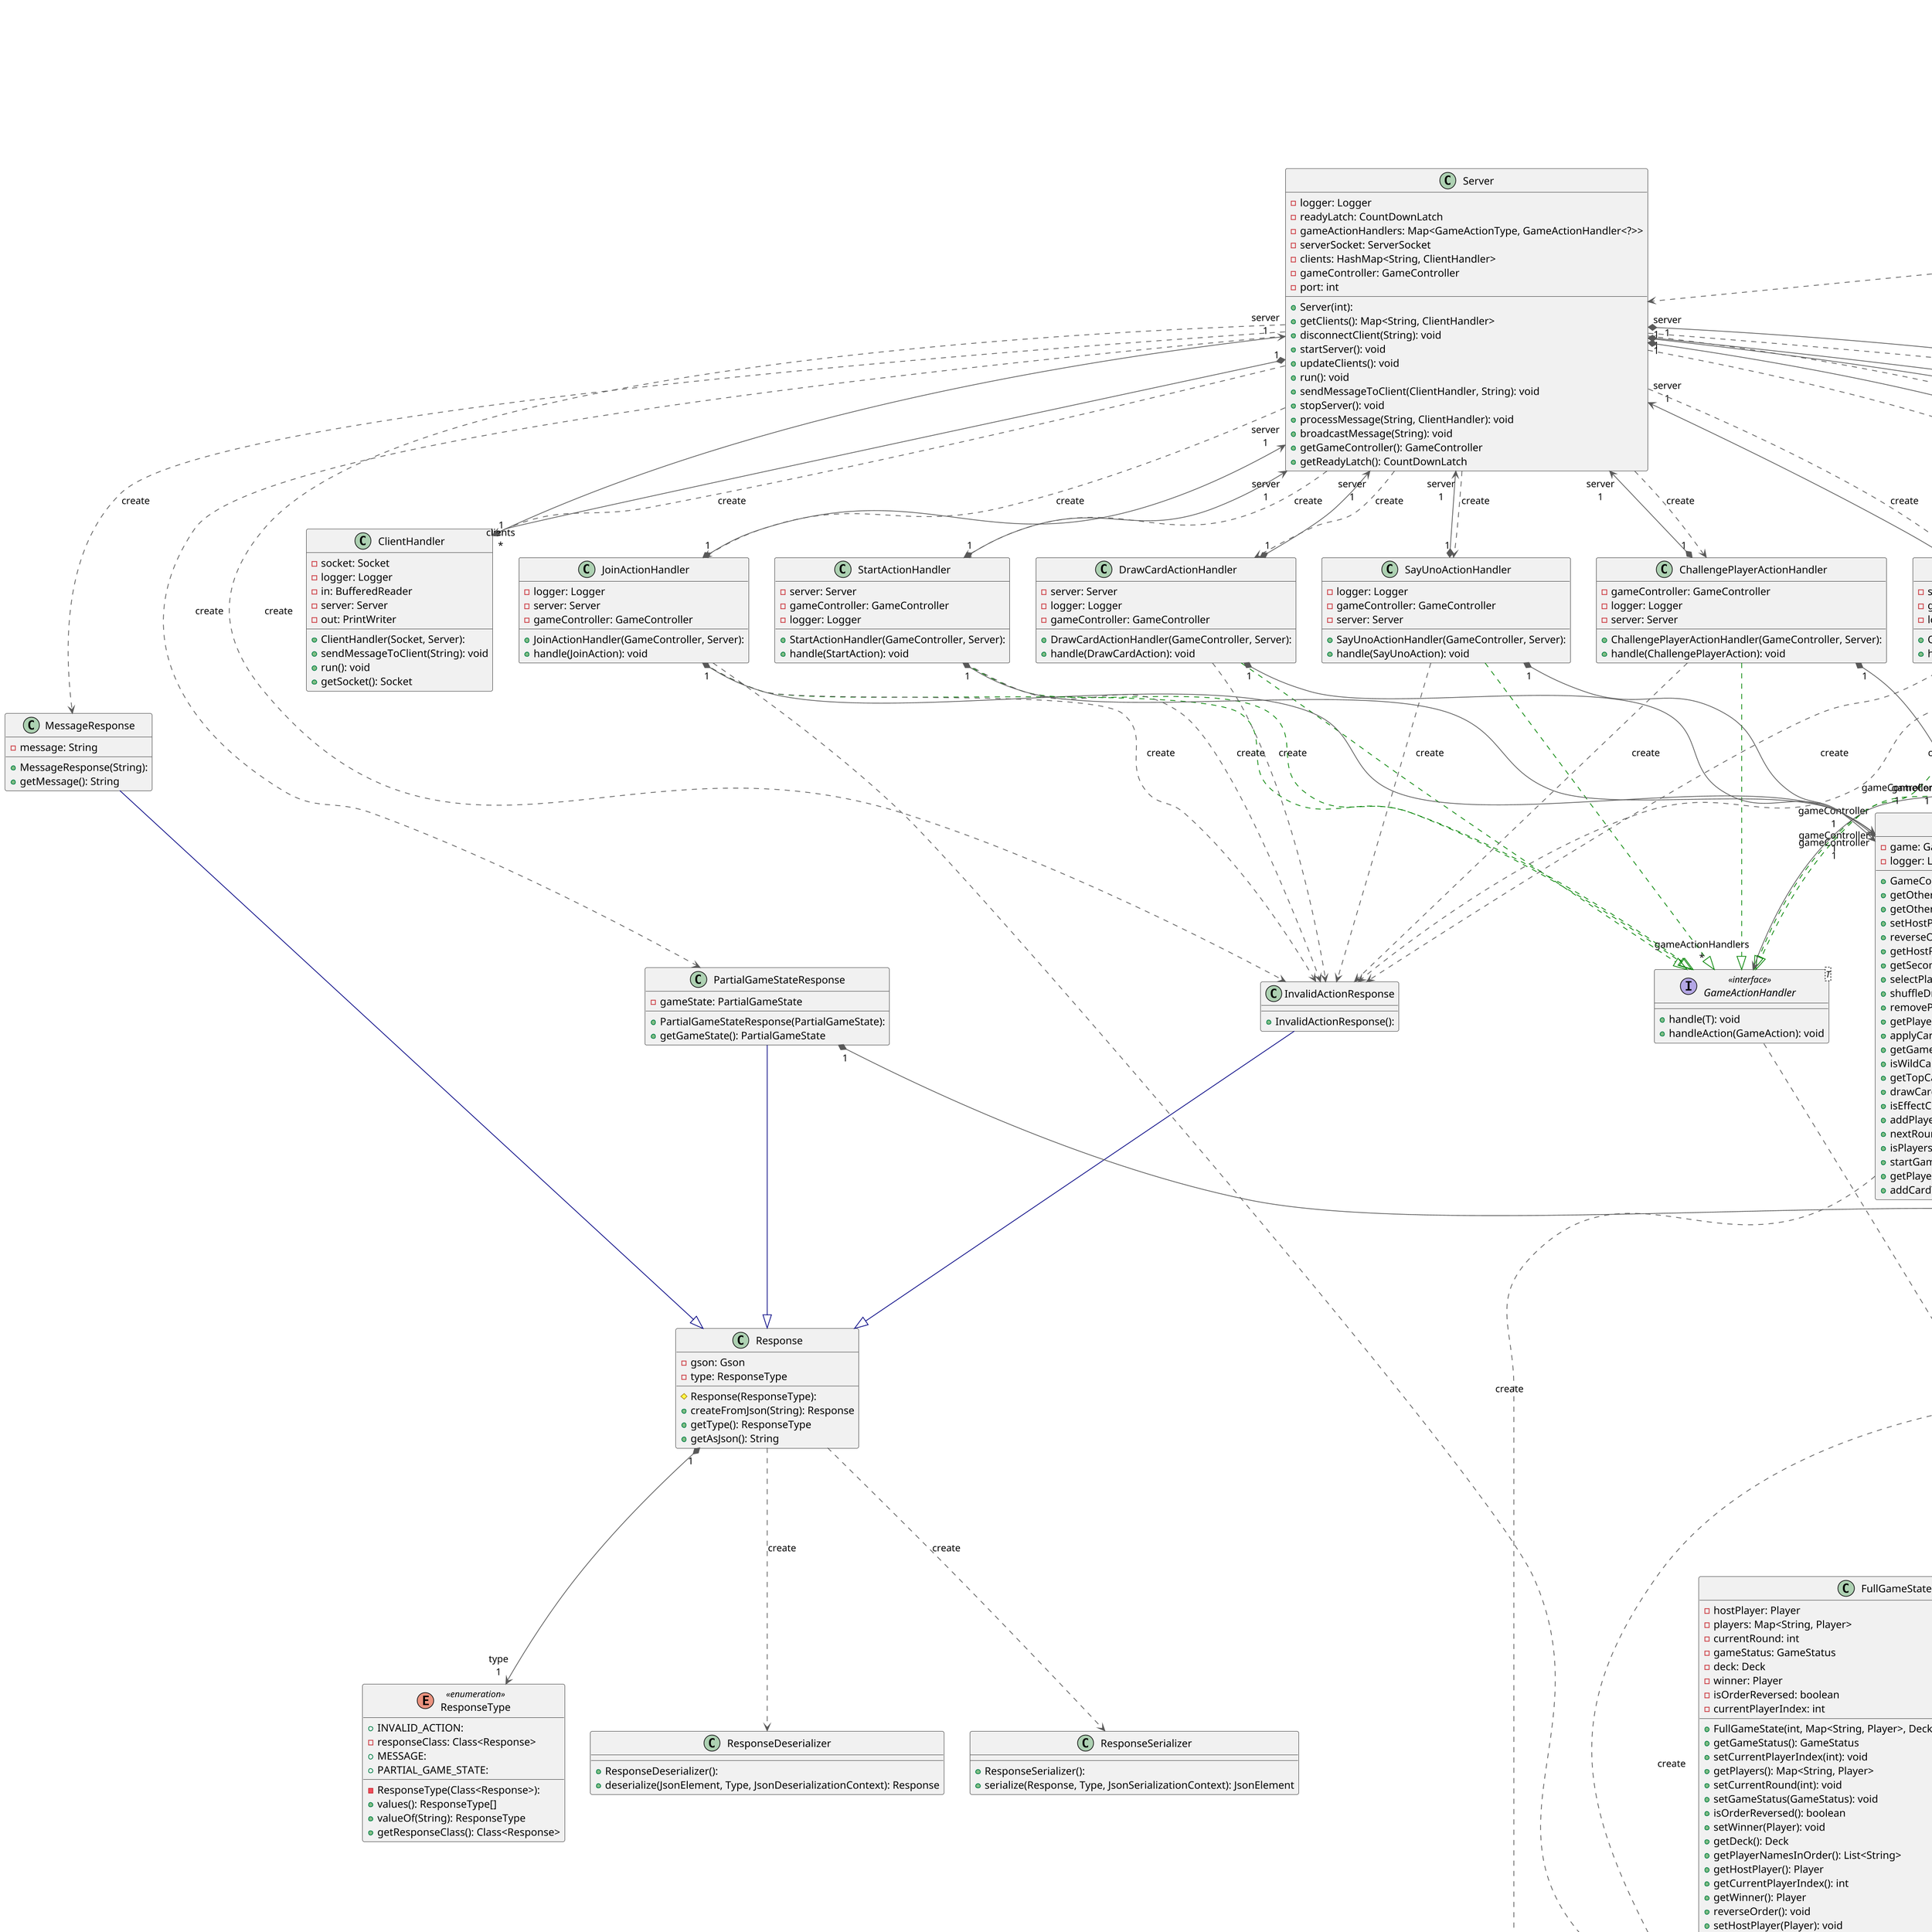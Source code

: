 @startuml

scale 0.5
skinparam dpi 300

class Card {
  + Card(CardColor, CardSymbol):
  - color: CardColor
  - symbol: CardSymbol
  + getSymbol(): CardSymbol
  + getColor(): CardColor
  + toString(): String
  + equals(Object): boolean
}
enum CardColor << enumeration >> {
  + CardColor():
  + BLUE:
  + WILD:
  + YELLOW:
  + RED:
  + NONE:
  + GREEN:
  + values(): CardColor[]
  + valueOf(String): CardColor
}
class CardPile {
  + CardPile():
  - cards: Deque<Card>
  + size(): int
  + popCard(): Card
  + clear(): void
  + getSecondCard(): Card
  + pushCard(Card): void
  + top(): Card
  + pushCards(Collection<Card>): void
  + iterator(): Iterator<Card>
  + popCards(int): List<Card>
  + shuffle(): void
  + isEmpty(): boolean
}
enum CardSymbol << enumeration >> {
  + CardSymbol():
  + ZERO:
  + SEVEN:
  + DRAW_TWO:
  + WILD_FOUR:
  + NONE:
  + FOUR:
  + SKIP:
  + TWO:
  + WILD:
  + THREE:
  + ONE:
  + NINE:
  + EIGHT:
  + FIVE:
  + SIX:
  + REVERSE:
  + valueOf(String): CardSymbol
  + values(): CardSymbol[]
}
class ChallengePlayerAction {
  + ChallengePlayerAction(String):
}
class ChallengePlayerActionHandler {
  + ChallengePlayerActionHandler(GameController, Server):
  - gameController: GameController
  - logger: Logger
  - server: Server
  + handle(ChallengePlayerAction): void
}
class Client {
  + Client(PartialGameState, ClientController):
  - gameState: PartialGameState
  - clientLogger: Logger
  - socket: Socket
  - out: PrintWriter
  - in: BufferedReader
  - connectionLatch: CountDownLatch
  - listener: ClientListener
  + sendMessageToServer(String): void
  + stopConnection(): void
  + startConnection(String, String, int): void
  + getConnectionLatch(): CountDownLatch
  + getGameState(): PartialGameState
  + getSocket(): Socket
  + setGameState(PartialGameState): void
  + getResponseFromServer(): String
}
class ClientController {
  + ClientController(String, String, int, CountDownLatch, GamePanel):
  + ClientController(String, String, int, GamePanel):
  - serverPort: int
  - playerController: PlayerController
  - serverReadyLatch: CountDownLatch
  - serverAddress: String
  - client: Client
  - view: ClientView
  - logger: Logger
  + getPlayerController(): PlayerController
  + updateView(PartialGameState): void
  + startConnection(): void
  + run(): void
  + stopConnection(): void
  + getClient(): Client
  + setGameState(PartialGameState): void
}
class ClientHandler {
  + ClientHandler(Socket, Server):
  - socket: Socket
  - logger: Logger
  - in: BufferedReader
  - server: Server
  - out: PrintWriter
  + sendMessageToClient(String): void
  + run(): void
  + getSocket(): Socket
}
class ClientListener {
  + ClientListener(ClientController):
  - clientController: ClientController
  - logger: Logger
  + run(): void
  - processResponse(String): void
}
class ClientView {
  + ClientView(GamePanel):
  - logger: Logger
  - gamePanel: GamePanel
  + updateView(PartialGameState): void
}
class CloseAdapter {
  + CloseAdapter(ClientController, JFrame):
  - clientController: ClientController
  - frame: JFrame
  + windowClosing(WindowEvent): void
}
class Deck {
  + Deck(boolean):
  - discardPile: CardPile
  - drawPile: CardPile
  - addWildCards(): void
  + shuffle(): void
  + getDiscardPile(): CardPile
  + drawCards(int): List<Card>
  + addCardsToDiscardPile(List<Card>): void
  - addColoredCards(CardSymbol, int): void
  + getDrawPile(): CardPile
  + addCardToDiscardPile(Card): void
}
class DiscardCardAction {
  + DiscardCardAction(String, Card, CardColor):
  - desiredColor: CardColor
  - card: Card
  + getDesiredColor(): CardColor
  + getCard(): Card
}
class DiscardCardActionHandler {
  + DiscardCardActionHandler(GameController, Server):
  - server: Server
  - logger: Logger
  - gameController: GameController
  + handle(DiscardCardAction): void
}
class DrawCardAction {
  + DrawCardAction(String, int):
  - cardCount: int
  + getCardCount(): int
}
class DrawCardActionHandler {
  + DrawCardActionHandler(GameController, Server):
  - server: Server
  - logger: Logger
  - gameController: GameController
  + handle(DrawCardAction): void
}
class FullGameState {
  + FullGameState(int, Map<String, Player>, Deck, int, boolean, GameStatus):
  - hostPlayer: Player
  - players: Map<String, Player>
  - currentRound: int
  - gameStatus: GameStatus
  - deck: Deck
  - winner: Player
  - isOrderReversed: boolean
  - currentPlayerIndex: int
  + getGameStatus(): GameStatus
  + setCurrentPlayerIndex(int): void
  + getPlayers(): Map<String, Player>
  + setCurrentRound(int): void
  + setGameStatus(GameStatus): void
  + isOrderReversed(): boolean
  + setWinner(Player): void
  + getDeck(): Deck
  + getPlayerNamesInOrder(): List<String>
  + getHostPlayer(): Player
  + getCurrentPlayerIndex(): int
  + getWinner(): Player
  + reverseOrder(): void
  + setHostPlayer(Player): void
  + getCurrentRound(): int
}
class Game {
  + Game():
  - state: FullGameState
  - rules: GameRules
  + getRules(): GameRules
  + getState(): FullGameState
}
class GameAction {
  # GameAction(String, GameActionType):
  - playerName: String
  - type: GameActionType
  - gson: Gson
  + getPlayerName(): String
  + createFromJson(String): GameAction
  + getType(): GameActionType
  + getAsJson(): String
}
class GameActionDeserializer {
  + GameActionDeserializer():
  + deserialize(JsonElement, Type, JsonDeserializationContext): GameAction
}
interface GameActionHandler<T> << interface >> {
  + handle(T): void
  + handleAction(GameAction): void
}
class GameActionSerializer {
  + GameActionSerializer():
  + serialize(GameAction, Type, JsonSerializationContext): JsonElement
}
enum GameActionType << enumeration >> {
  - GameActionType(Class<GameAction>):
  + JOIN:
  + CHALLENGE_PLAYER:
  + QUIT:
  + DISCARD_CARD:
  + SAY_UNO:
  + DRAW_CARD:
  + START:
  - actionClass: Class<GameAction>
  + valueOf(String): GameActionType
  + getActionClass(): Class<GameAction>
  + values(): GameActionType[]
}
class GameController {
  + GameController():
  - game: Game
  - logger: Logger
  + getOtherPlayerNames(Player): List<String>
  + getOtherPlayerHandSizes(Player): List<Integer>
  + setHostPlayer(Player): void
  + reverseOrder(): void
  + getHostPlayer(): Player
  + getSecondCard(): Card
  + selectPlayerWithDelta(int): void
  + shuffleDrawPile(): void
  + removePlayer(Player): Player
  + getPlayerWithDelta(int): Player
  + applyCardEffects(Card, Player): void
  + getGame(): Game
  + isWildCard(Card): boolean
  + getTopCard(): Card
  + drawCards(int): List<Card>
  + isEffectCard(Card): boolean
  + addPlayer(Player): boolean
  + nextRound(): void
  + isPlayersTurn(Player): boolean
  + startGame(): void
  + getPlayers(): Map<String, Player>
  + addCardToDiscardPile(Card): boolean
}
class GamePanel {
  + GamePanel(JFrame):
  - controlPanel: JPanel
  - yourTurnLabel: JLabel
  - drawButton: JButton
  - logger: Logger
  - handPanel: JPanel
  - otherPlayersPanel: JPanel
  - bottomPanel: JPanel
  - discardButton: JButton
  - hasDisplayedWinnerDialog: boolean
  - getCardIcon(Card): Icon
  + drawWinner(String, GameStatus): void
  + drawTopCard(Card): void
  + drawTurnIndicator(String, String, String, GameStatus): void
  + drawDrawCard(): void
  - createCardButton(Card, ActionListener): JButton
  + drawOtherPlayers(Map<String, Integer>, String, String, GameStatus): void
  + drawPlayerHand(List<Card>): void
}
class GameRules {
  + GameRules(Game):
  - game: Game
  + hasMatchingColorCard(Player, Card): boolean
  + isValidSayUno(Player): boolean
  + isValidMove(Card, Card): boolean
}
enum GameStatus << enumeration >> {
  + GameStatus():
  + INIT:
  + OPEN:
  + IN_PROGRESS:
  + FINISHED:
  + CLOSED:
  + values(): GameStatus[]
  + valueOf(String): GameStatus
}
class HostGameMenuPanel {
  + HostGameMenuPanel(JFrame):
  - serverPortInput: JTextField
  - playerNameInput: JTextField
  - hostButton: JButton
  - cancelButton: JButton
}
class IPInputVerifier {
  + IPInputVerifier():
  + verify(JComponent): boolean
}
class InputFieldListener {
  + InputFieldListener(Runnable):
  - callback: Runnable
  + changedUpdate(DocumentEvent): void
  + insertUpdate(DocumentEvent): void
  + removeUpdate(DocumentEvent): void
}
class InvalidActionResponse {
  + InvalidActionResponse():
}
class JoinAction {
  + JoinAction(String):
}
class JoinActionHandler {
  + JoinActionHandler(GameController, Server):
  - logger: Logger
  - server: Server
  - gameController: GameController
  + handle(JoinAction): void
}
class JoinGameMenuPanel {
  + JoinGameMenuPanel(JFrame):
  - playerNameLabel: JLabel
  - joinButton: JButton
  - cancelButton: JButton
  - serverAddressInput: JTextField
  - playerNameInput: JTextField
}
class MainMenuPanel {
  + MainMenuPanel(JFrame):
  - joinGameButton: JButton
  - hostGameButton: JButton
}
class MainWindow {
  + MainWindow():
  - frame: JFrame
  + getFrame(): JFrame
  + main(String[]): void
}
class MessageResponse {
  + MessageResponse(String):
  - message: String
  + getMessage(): String
}
class PartialGameState {
  + PartialGameState(Player):
  + PartialGameState(Player, FullGameState):
  - otherPlayerHandSizes: List<Integer>
  - gameStatus: GameStatus
  - gson: Gson
  - player: Player
  - otherPlayerNames: List<String>
  - topCard: Card
  - winnerName: String
  - currentPlayerName: String
  + getTopCard(): Card
  + getWinnerName(): String
  + getOtherPlayerNames(): List<String>
  + getPlayer(): Player
  + getCurrentPlayerName(): String
  + getGameStatus(): GameStatus
  + createFromJson(String): PartialGameState
  + getAsJson(): String
  + getOtherPlayerHandSizes(): List<Integer>
}
class PartialGameStateResponse {
  + PartialGameStateResponse(PartialGameState):
  - gameState: PartialGameState
  + getGameState(): PartialGameState
}
class Player {
  + Player(String):
  - lastDrawnCards: List<Card>
  - playerName: String
  - hasSaidUno: boolean
  - hand: List<Card>
  + discardCard(Card): boolean
  + setHasSaidUno(boolean): void
  + getLastDrawnCards(): List<Card>
  + hasSaidUno(): boolean
  + sayUno(): void
  + equals(Object): boolean
  + drawCard(Card): boolean
  + drawCards(List<Card>): boolean
  + getPlayerName(): String
  + getHand(): List<Card>
}
class PlayerController {
  + PlayerController(ClientController):
  - clientController: ClientController
  - logger: Logger
  + startGame(): void
  + discardCard(int, CardColor): void
  + drawCards(int): void
  + sayUno(): void
  + getPlayer(): Player
  + quitGame(): void
  + discardCard(Card, CardColor): void
  + getHand(): List<Card>
  + challengePlayer(): void
  + joinGame(): void
  + hasSaidUno(): boolean
}
class PlayerNameVerifier {
  + PlayerNameVerifier():
  + verify(JComponent): boolean
}
class QuitAction {
  + QuitAction(String):
}
class QuitActionHandler {
  + QuitActionHandler(GameController, Server):
  - server: Server
  - gameController: GameController
  - logger: Logger
  + handle(QuitAction): void
}
class Response {
  # Response(ResponseType):
  - gson: Gson
  - type: ResponseType
  + createFromJson(String): Response
  + getType(): ResponseType
  + getAsJson(): String
}
class ResponseDeserializer {
  + ResponseDeserializer():
  + deserialize(JsonElement, Type, JsonDeserializationContext): Response
}
class ResponseSerializer {
  + ResponseSerializer():
  + serialize(Response, Type, JsonSerializationContext): JsonElement
}
enum ResponseType << enumeration >> {
  - ResponseType(Class<Response>):
  + INVALID_ACTION:
  - responseClass: Class<Response>
  + MESSAGE:
  + PARTIAL_GAME_STATE:
  + values(): ResponseType[]
  + valueOf(String): ResponseType
  + getResponseClass(): Class<Response>
}
class SayUnoAction {
  + SayUnoAction(String):
}
class SayUnoActionHandler {
  + SayUnoActionHandler(GameController, Server):
  - logger: Logger
  - gameController: GameController
  - server: Server
  + handle(SayUnoAction): void
}
class Server {
  + Server(int):
  - logger: Logger
  - readyLatch: CountDownLatch
  - gameActionHandlers: Map<GameActionType, GameActionHandler<?>>
  - serverSocket: ServerSocket
  - clients: HashMap<String, ClientHandler>
  - gameController: GameController
  - port: int
  + getClients(): Map<String, ClientHandler>
  + disconnectClient(String): void
  + startServer(): void
  + updateClients(): void
  + run(): void
  + sendMessageToClient(ClientHandler, String): void
  + stopServer(): void
  + processMessage(String, ClientHandler): void
  + broadcastMessage(String): void
  + getGameController(): GameController
  + getReadyLatch(): CountDownLatch
}
class StartAction {
  + StartAction(String):
}
class StartActionHandler {
  + StartActionHandler(GameController, Server):
  - server: Server
  - gameController: GameController
  - logger: Logger
  + handle(StartAction): void
}
class WindowContentPanel {
  # WindowContentPanel(JPanel, JFrame):
  - frame: JFrame
  - panel: JPanel
  - panelComponents: List<JComponent>
  - clientController: ClientController
  + setClientController(ClientController): void
  + getPanel(): JPanel
  + getPanelComponents(): List<JComponent>
  + getClientController(): ClientController
  + getFrame(): JFrame
}

Card                         "1" *-[#595959,plain]-> "color\n1" CardColor
Card                         "1" *-[#595959,plain]-> "symbol\n1" CardSymbol
CardPile                      -[#595959,dashed]->  Card                         : "«create»"
CardPile                     "1" *-[#595959,plain]-> "cards\n*" Card
ChallengePlayerAction         -[#000082,plain]-^  GameAction
ChallengePlayerActionHandler  -[#008200,dashed]-^  GameActionHandler
ChallengePlayerActionHandler "1" *-[#595959,plain]-> "gameController\n1" GameController
ChallengePlayerActionHandler  -[#595959,dashed]->  InvalidActionResponse        : "«create»"
ChallengePlayerActionHandler "1" *-[#595959,plain]-> "server\n1" Server
Client                        -[#595959,dashed]->  ClientListener               : "«create»"
Client                       "1" *-[#595959,plain]-> "listener\n1" ClientListener
Client                       "1" *-[#595959,plain]-> "gameState\n1" PartialGameState
ClientController             "1" *-[#595959,plain]-> "client\n1" Client
ClientController              -[#595959,dashed]->  Client                       : "«create»"
ClientController              -[#595959,dashed]->  ClientView                   : "«create»"
ClientController             "1" *-[#595959,plain]-> "view\n1" ClientView
ClientController              -[#595959,dashed]->  PartialGameState             : "«create»"
ClientController              -[#595959,dashed]->  Player                       : "«create»"
ClientController              -[#595959,dashed]->  PlayerController             : "«create»"
ClientController             "1" *-[#595959,plain]-> "playerController\n1" PlayerController
ClientHandler                "1" *-[#595959,plain]-> "server\n1" Server
ClientListener               "1" *-[#595959,plain]-> "clientController\n1" ClientController
ClientView                   "1" *-[#595959,plain]-> "gamePanel\n1" GamePanel
CloseAdapter                 "1" *-[#595959,plain]-> "clientController\n1" ClientController
Deck                          -[#595959,dashed]->  Card                         : "«create»"
Deck                          -[#595959,dashed]->  CardPile                     : "«create»"
Deck                         "1" *-[#595959,plain]-> "drawPile\n1" CardPile
DiscardCardAction            "1" *-[#595959,plain]-> "card\n1" Card
DiscardCardAction            "1" *-[#595959,plain]-> "desiredColor\n1" CardColor
DiscardCardAction             -[#000082,plain]-^  GameAction
DiscardCardActionHandler      -[#595959,dashed]->  Card                         : "«create»"
DiscardCardActionHandler      -[#008200,dashed]-^  GameActionHandler
DiscardCardActionHandler     "1" *-[#595959,plain]-> "gameController\n1" GameController
DiscardCardActionHandler      -[#595959,dashed]->  InvalidActionResponse        : "«create»"
DiscardCardActionHandler     "1" *-[#595959,plain]-> "server\n1" Server
DrawCardAction                -[#000082,plain]-^  GameAction
DrawCardActionHandler         -[#008200,dashed]-^  GameActionHandler
DrawCardActionHandler        "1" *-[#595959,plain]-> "gameController\n1" GameController
DrawCardActionHandler         -[#595959,dashed]->  InvalidActionResponse        : "«create»"
DrawCardActionHandler        "1" *-[#595959,plain]-> "server\n1" Server
FullGameState                "1" *-[#595959,plain]-> "deck\n1" Deck
FullGameState                "1" *-[#595959,plain]-> "gameStatus\n1" GameStatus
FullGameState                "1" *-[#595959,plain]-> "players\n*" Player
Game                          -[#595959,dashed]->  Deck                         : "«create»"
Game                         "1" *-[#595959,plain]-> "state\n1" FullGameState
Game                          -[#595959,dashed]->  FullGameState                : "«create»"
Game                         "1" *-[#595959,plain]-> "rules\n1" GameRules
Game                          -[#595959,dashed]->  GameRules                    : "«create»"
GameAction                    -[#595959,dashed]->  GameActionDeserializer       : "«create»"
GameAction                    -[#595959,dashed]->  GameActionSerializer         : "«create»"
GameAction                   "1" *-[#595959,plain]-> "type\n1" GameActionType
GameActionHandler             -[#595959,dashed]->  GameAction
GameController                -[#595959,dashed]->  Card                         : "«create»"
GameController               "1" *-[#595959,plain]-> "game\n1" Game
GameController                -[#595959,dashed]->  Game                         : "«create»"
GamePanel                     -[#595959,dashed]->  Card                         : "«create»"
GamePanel                     -[#000082,plain]-^  WindowContentPanel
GameRules                    "1" *-[#595959,plain]-> "game\n1" Game
HostGameMenuPanel             -[#595959,dashed]->  ClientController             : "«create»"
HostGameMenuPanel             -[#595959,dashed]->  CloseAdapter                 : "«create»"
HostGameMenuPanel             -[#595959,dashed]->  GamePanel                    : "«create»"
HostGameMenuPanel             -[#595959,dashed]->  InputFieldListener           : "«create»"
HostGameMenuPanel             -[#595959,dashed]->  JoinGameMenuPanel            : "«create»"
HostGameMenuPanel             -[#595959,dashed]->  MainMenuPanel                : "«create»"
HostGameMenuPanel             -[#595959,dashed]->  PlayerNameVerifier           : "«create»"
HostGameMenuPanel             -[#595959,dashed]->  Server                       : "«create»"
HostGameMenuPanel             -[#000082,plain]-^  WindowContentPanel
InvalidActionResponse         -[#000082,plain]-^  Response
JoinAction                    -[#000082,plain]-^  GameAction
JoinActionHandler             -[#008200,dashed]-^  GameActionHandler
JoinActionHandler            "1" *-[#595959,plain]-> "gameController\n1" GameController
JoinActionHandler             -[#595959,dashed]->  InvalidActionResponse        : "«create»"
JoinActionHandler             -[#595959,dashed]->  Player                       : "«create»"
JoinActionHandler            "1" *-[#595959,plain]-> "server\n1" Server
JoinGameMenuPanel             -[#595959,dashed]->  ClientController             : "«create»"
JoinGameMenuPanel             -[#595959,dashed]->  CloseAdapter                 : "«create»"
JoinGameMenuPanel             -[#595959,dashed]->  GamePanel                    : "«create»"
JoinGameMenuPanel             -[#595959,dashed]->  IPInputVerifier              : "«create»"
JoinGameMenuPanel             -[#595959,dashed]->  InputFieldListener           : "«create»"
JoinGameMenuPanel             -[#595959,dashed]->  MainMenuPanel                : "«create»"
JoinGameMenuPanel             -[#595959,dashed]->  PlayerNameVerifier           : "«create»"
JoinGameMenuPanel             -[#000082,plain]-^  WindowContentPanel
MainMenuPanel                 -[#595959,dashed]->  HostGameMenuPanel            : "«create»"
MainMenuPanel                 -[#595959,dashed]->  JoinGameMenuPanel            : "«create»"
MainMenuPanel                 -[#000082,plain]-^  WindowContentPanel
MainWindow                    -[#595959,dashed]->  MainMenuPanel                : "«create»"
MessageResponse               -[#000082,plain]-^  Response
PartialGameState             "1" *-[#595959,plain]-> "topCard\n1" Card
PartialGameState             "1" *-[#595959,plain]-> "gameStatus\n1" GameStatus
PartialGameState             "1" *-[#595959,plain]-> "player\n1" Player
PartialGameStateResponse     "1" *-[#595959,plain]-> "gameState\n1" PartialGameState
PartialGameStateResponse      -[#000082,plain]-^  Response
Player                       "1" *-[#595959,plain]-> "hand\n*" Card
PlayerController              -[#595959,dashed]->  ChallengePlayerAction        : "«create»"
PlayerController             "1" *-[#595959,plain]-> "clientController\n1" ClientController
PlayerController              -[#595959,dashed]->  DiscardCardAction            : "«create»"
PlayerController              -[#595959,dashed]->  DrawCardAction               : "«create»"
PlayerController              -[#595959,dashed]->  JoinAction                   : "«create»"
PlayerController              -[#595959,dashed]->  QuitAction                   : "«create»"
PlayerController              -[#595959,dashed]->  SayUnoAction                 : "«create»"
PlayerController              -[#595959,dashed]->  StartAction                  : "«create»"
QuitAction                    -[#000082,plain]-^  GameAction
QuitActionHandler             -[#008200,dashed]-^  GameActionHandler
QuitActionHandler            "1" *-[#595959,plain]-> "gameController\n1" GameController
QuitActionHandler             -[#595959,dashed]->  InvalidActionResponse        : "«create»"
QuitActionHandler            "1" *-[#595959,plain]-> "server\n1" Server
Response                      -[#595959,dashed]->  ResponseDeserializer         : "«create»"
Response                      -[#595959,dashed]->  ResponseSerializer           : "«create»"
Response                     "1" *-[#595959,plain]-> "type\n1" ResponseType
SayUnoAction                  -[#000082,plain]-^  GameAction
SayUnoActionHandler           -[#008200,dashed]-^  GameActionHandler
SayUnoActionHandler          "1" *-[#595959,plain]-> "gameController\n1" GameController
SayUnoActionHandler           -[#595959,dashed]->  InvalidActionResponse        : "«create»"
SayUnoActionHandler          "1" *-[#595959,plain]-> "server\n1" Server
Server                        -[#595959,dashed]->  ChallengePlayerActionHandler : "«create»"
Server                       "1" *-[#595959,plain]-> "clients\n*" ClientHandler
Server                        -[#595959,dashed]->  ClientHandler                : "«create»"
Server                        -[#595959,dashed]->  DiscardCardActionHandler     : "«create»"
Server                        -[#595959,dashed]->  DrawCardActionHandler        : "«create»"
Server                       "1" *-[#595959,plain]-> "gameActionHandlers\n*" GameActionHandler
Server                       "1" *-[#595959,plain]-> "gameActionHandlers\n*" GameActionType
Server                        -[#595959,dashed]->  GameController               : "«create»"
Server                       "1" *-[#595959,plain]-> "gameController\n1" GameController
Server                        -[#595959,dashed]->  InvalidActionResponse        : "«create»"
Server                        -[#595959,dashed]->  JoinActionHandler            : "«create»"
Server                        -[#595959,dashed]->  MessageResponse              : "«create»"
Server                        -[#595959,dashed]->  PartialGameState             : "«create»"
Server                        -[#595959,dashed]->  PartialGameStateResponse     : "«create»"
Server                        -[#595959,dashed]->  QuitActionHandler            : "«create»"
Server                        -[#595959,dashed]->  SayUnoActionHandler          : "«create»"
Server                        -[#595959,dashed]->  StartActionHandler           : "«create»"
StartAction                   -[#000082,plain]-^  GameAction
StartActionHandler            -[#008200,dashed]-^  GameActionHandler
StartActionHandler           "1" *-[#595959,plain]-> "gameController\n1" GameController
StartActionHandler            -[#595959,dashed]->  InvalidActionResponse        : "«create»"
StartActionHandler           "1" *-[#595959,plain]-> "server\n1" Server
WindowContentPanel           "1" *-[#595959,plain]-> "clientController\n1" ClientController
@enduml
